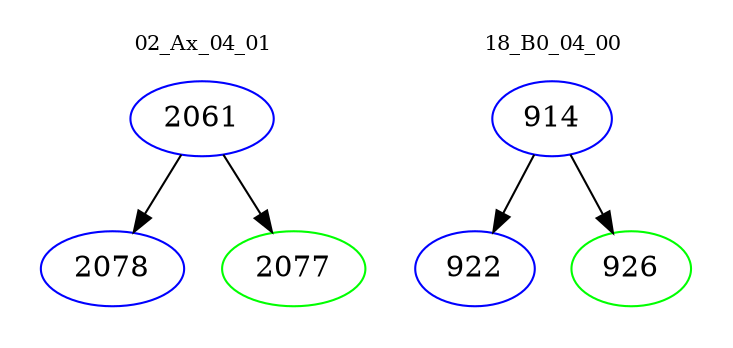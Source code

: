 digraph{
subgraph cluster_0 {
color = white
label = "02_Ax_04_01";
fontsize=10;
T0_2061 [label="2061", color="blue"]
T0_2061 -> T0_2078 [color="black"]
T0_2078 [label="2078", color="blue"]
T0_2061 -> T0_2077 [color="black"]
T0_2077 [label="2077", color="green"]
}
subgraph cluster_1 {
color = white
label = "18_B0_04_00";
fontsize=10;
T1_914 [label="914", color="blue"]
T1_914 -> T1_922 [color="black"]
T1_922 [label="922", color="blue"]
T1_914 -> T1_926 [color="black"]
T1_926 [label="926", color="green"]
}
}

